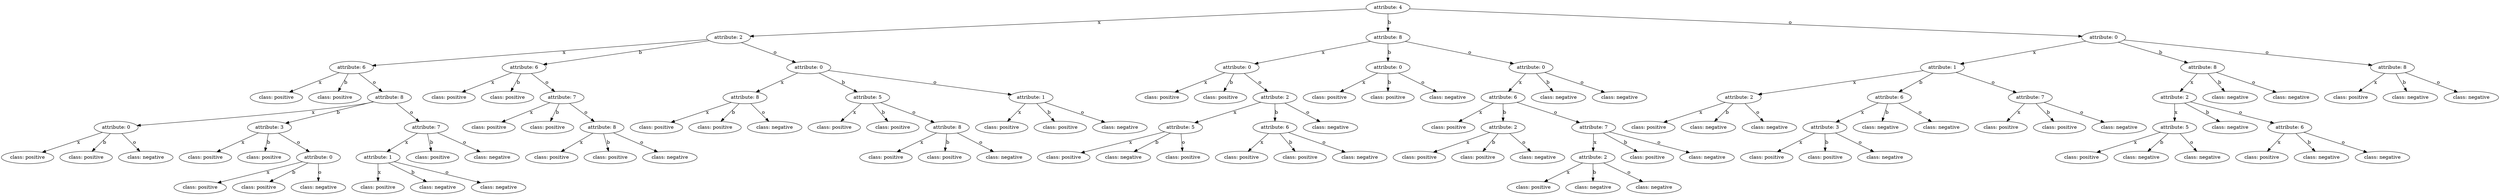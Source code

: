 digraph {
	1 [label="attribute: 4"]
	1 -> 2 [label=x]
	2 [label="attribute: 2"]
	2 -> 3 [label=x]
	3 [label="attribute: 6"]
	3 -> 4 [label=x]
	4 [label="class: positive"]
	3 -> 5 [label=b]
	5 [label="class: positive"]
	3 -> 6 [label=o]
	6 [label="attribute: 8"]
	6 -> 7 [label=x]
	7 [label="attribute: 0"]
	7 -> 8 [label=x]
	8 [label="class: positive"]
	7 -> 9 [label=b]
	9 [label="class: positive"]
	7 -> 10 [label=o]
	10 [label="class: negative"]
	6 -> 14 [label=b]
	14 [label="attribute: 3"]
	14 -> 15 [label=x]
	15 [label="class: positive"]
	14 -> 16 [label=b]
	16 [label="class: positive"]
	14 -> 17 [label=o]
	17 [label="attribute: 0"]
	17 -> 18 [label=x]
	18 [label="class: positive"]
	17 -> 19 [label=b]
	19 [label="class: positive"]
	17 -> 20 [label=o]
	20 [label="class: negative"]
	6 -> 21 [label=o]
	21 [label="attribute: 7"]
	21 -> 22 [label=x]
	22 [label="attribute: 1"]
	22 -> 23 [label=x]
	23 [label="class: positive"]
	22 -> 24 [label=b]
	24 [label="class: negative"]
	22 -> 25 [label=o]
	25 [label="class: negative"]
	21 -> 29 [label=b]
	29 [label="class: positive"]
	21 -> 36 [label=o]
	36 [label="class: negative"]
	2 -> 37 [label=b]
	37 [label="attribute: 6"]
	37 -> 38 [label=x]
	38 [label="class: positive"]
	37 -> 39 [label=b]
	39 [label="class: positive"]
	37 -> 40 [label=o]
	40 [label="attribute: 7"]
	40 -> 41 [label=x]
	41 [label="class: positive"]
	40 -> 54 [label=b]
	54 [label="class: positive"]
	40 -> 61 [label=o]
	61 [label="attribute: 8"]
	61 -> 62 [label=x]
	62 [label="class: positive"]
	61 -> 69 [label=b]
	69 [label="class: positive"]
	61 -> 70 [label=o]
	70 [label="class: negative"]
	2 -> 71 [label=o]
	71 [label="attribute: 0"]
	71 -> 72 [label=x]
	72 [label="attribute: 8"]
	72 -> 73 [label=x]
	73 [label="class: positive"]
	72 -> 74 [label=b]
	74 [label="class: positive"]
	72 -> 75 [label=o]
	75 [label="class: negative"]
	71 -> 91 [label=b]
	91 [label="attribute: 5"]
	91 -> 92 [label=x]
	92 [label="class: positive"]
	91 -> 93 [label=b]
	93 [label="class: positive"]
	91 -> 94 [label=o]
	94 [label="attribute: 8"]
	94 -> 95 [label=x]
	95 [label="class: positive"]
	94 -> 96 [label=b]
	96 [label="class: positive"]
	94 -> 97 [label=o]
	97 [label="class: negative"]
	71 -> 98 [label=o]
	98 [label="attribute: 1"]
	98 -> 99 [label=x]
	99 [label="class: positive"]
	98 -> 109 [label=b]
	109 [label="class: positive"]
	98 -> 116 [label=o]
	116 [label="class: negative"]
	1 -> 117 [label=b]
	117 [label="attribute: 8"]
	117 -> 118 [label=x]
	118 [label="attribute: 0"]
	118 -> 119 [label=x]
	119 [label="class: positive"]
	118 -> 120 [label=b]
	120 [label="class: positive"]
	118 -> 121 [label=o]
	121 [label="attribute: 2"]
	121 -> 122 [label=x]
	122 [label="attribute: 5"]
	122 -> 123 [label=x]
	123 [label="class: positive"]
	122 -> 124 [label=b]
	124 [label="class: negative"]
	122 -> 128 [label=o]
	128 [label="class: positive"]
	121 -> 132 [label=b]
	132 [label="attribute: 6"]
	132 -> 133 [label=x]
	133 [label="class: positive"]
	132 -> 134 [label=b]
	134 [label="class: positive"]
	132 -> 135 [label=o]
	135 [label="class: negative"]
	121 -> 136 [label=o]
	136 [label="class: negative"]
	117 -> 140 [label=b]
	140 [label="attribute: 0"]
	140 -> 141 [label=x]
	141 [label="class: positive"]
	140 -> 142 [label=b]
	142 [label="class: positive"]
	140 -> 143 [label=o]
	143 [label="class: negative"]
	117 -> 144 [label=o]
	144 [label="attribute: 0"]
	144 -> 145 [label=x]
	145 [label="attribute: 6"]
	145 -> 146 [label=x]
	146 [label="class: positive"]
	145 -> 156 [label=b]
	156 [label="attribute: 2"]
	156 -> 157 [label=x]
	157 [label="class: positive"]
	156 -> 158 [label=b]
	158 [label="class: positive"]
	156 -> 159 [label=o]
	159 [label="class: negative"]
	145 -> 160 [label=o]
	160 [label="attribute: 7"]
	160 -> 161 [label=x]
	161 [label="attribute: 2"]
	161 -> 162 [label=x]
	162 [label="class: positive"]
	161 -> 163 [label=b]
	163 [label="class: negative"]
	161 -> 164 [label=o]
	164 [label="class: negative"]
	160 -> 165 [label=b]
	165 [label="class: positive"]
	160 -> 166 [label=o]
	166 [label="class: negative"]
	144 -> 167 [label=b]
	167 [label="class: negative"]
	144 -> 168 [label=o]
	168 [label="class: negative"]
	1 -> 169 [label=o]
	169 [label="attribute: 0"]
	169 -> 170 [label=x]
	170 [label="attribute: 1"]
	170 -> 171 [label=x]
	171 [label="attribute: 2"]
	171 -> 172 [label=x]
	172 [label="class: positive"]
	171 -> 173 [label=b]
	173 [label="class: negative"]
	171 -> 177 [label=o]
	177 [label="class: negative"]
	170 -> 187 [label=b]
	187 [label="attribute: 6"]
	187 -> 188 [label=x]
	188 [label="attribute: 3"]
	188 -> 189 [label=x]
	189 [label="class: positive"]
	188 -> 190 [label=b]
	190 [label="class: positive"]
	188 -> 191 [label=o]
	191 [label="class: negative"]
	187 -> 195 [label=b]
	195 [label="class: negative"]
	187 -> 199 [label=o]
	199 [label="class: negative"]
	170 -> 209 [label=o]
	209 [label="attribute: 7"]
	209 -> 210 [label=x]
	210 [label="class: positive"]
	209 -> 220 [label=b]
	220 [label="class: positive"]
	209 -> 227 [label=o]
	227 [label="class: negative"]
	169 -> 228 [label=b]
	228 [label="attribute: 8"]
	228 -> 229 [label=x]
	229 [label="attribute: 2"]
	229 -> 230 [label=x]
	230 [label="attribute: 5"]
	230 -> 231 [label=x]
	231 [label="class: positive"]
	230 -> 232 [label=b]
	232 [label="class: negative"]
	230 -> 233 [label=o]
	233 [label="class: negative"]
	229 -> 237 [label=b]
	237 [label="class: negative"]
	229 -> 244 [label=o]
	244 [label="attribute: 6"]
	244 -> 245 [label=x]
	245 [label="class: positive"]
	244 -> 246 [label=b]
	246 [label="class: negative"]
	244 -> 247 [label=o]
	247 [label="class: negative"]
	228 -> 248 [label=b]
	248 [label="class: negative"]
	228 -> 249 [label=o]
	249 [label="class: negative"]
	169 -> 250 [label=o]
	250 [label="attribute: 8"]
	250 -> 251 [label=x]
	251 [label="class: positive"]
	250 -> 273 [label=b]
	273 [label="class: negative"]
	250 -> 274 [label=o]
	274 [label="class: negative"]
}
